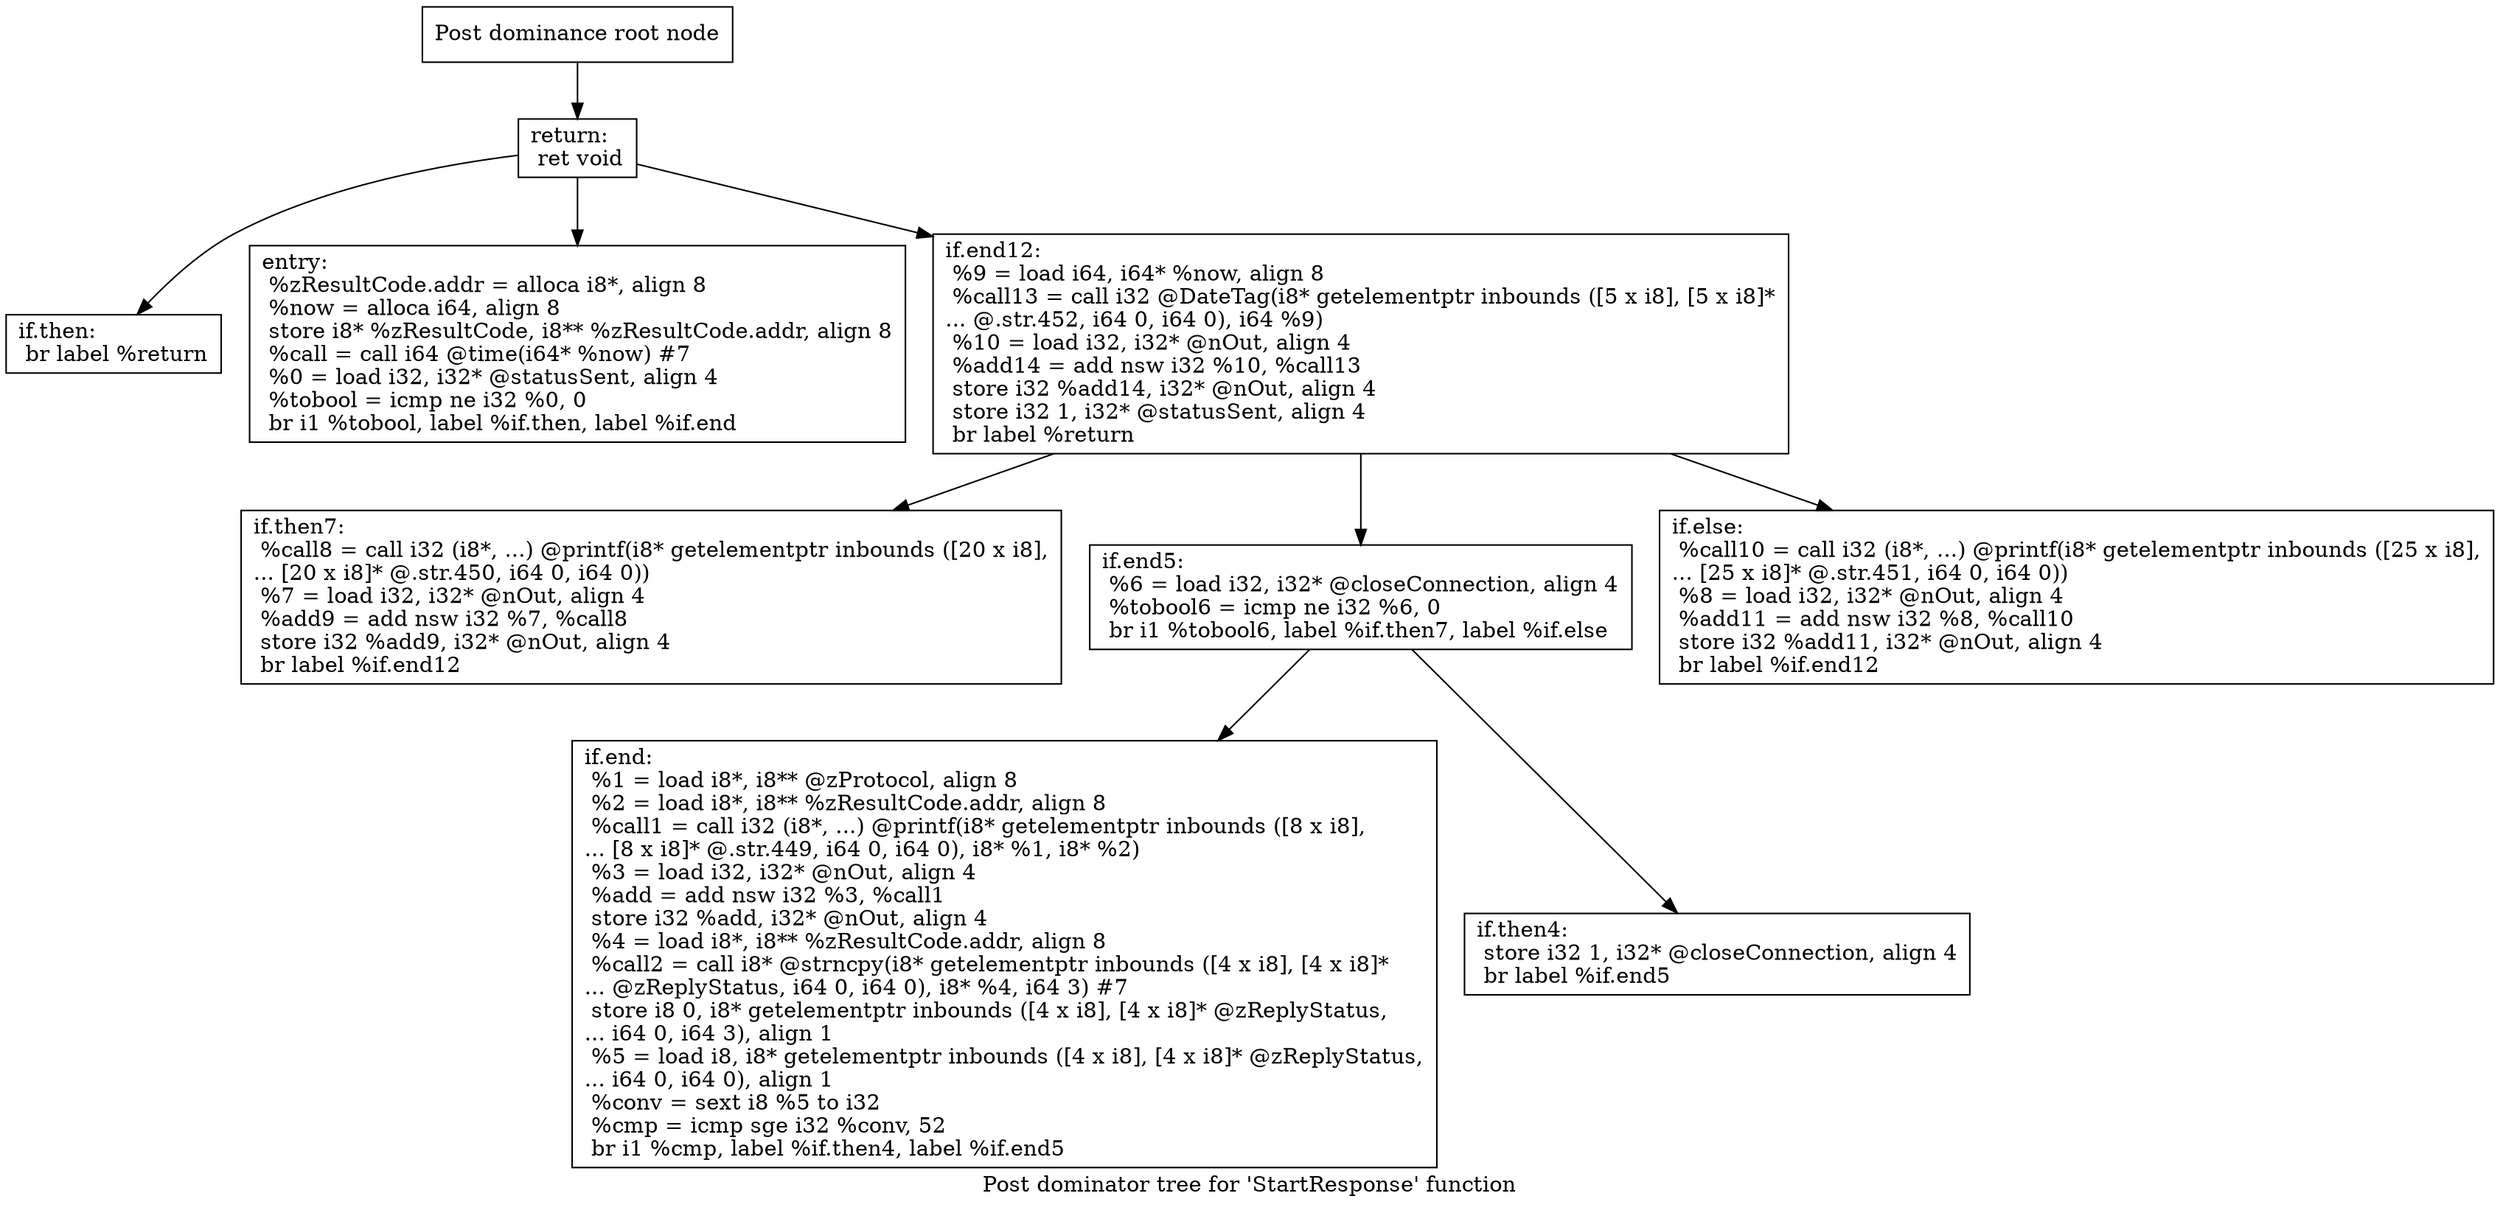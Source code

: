digraph "Post dominator tree for 'StartResponse' function" {
	label="Post dominator tree for 'StartResponse' function";

	Node0x2281cd0 [shape=record,label="{Post dominance root node}"];
	Node0x2281cd0 -> Node0x22b53b0;
	Node0x22b53b0 [shape=record,label="{return:                                           \l  ret void\l}"];
	Node0x22b53b0 -> Node0x22f0450;
	Node0x22b53b0 -> Node0x2254f20;
	Node0x22b53b0 -> Node0x22a4530;
	Node0x22f0450 [shape=record,label="{if.then:                                          \l  br label %return\l}"];
	Node0x2254f20 [shape=record,label="{entry:\l  %zResultCode.addr = alloca i8*, align 8\l  %now = alloca i64, align 8\l  store i8* %zResultCode, i8** %zResultCode.addr, align 8\l  %call = call i64 @time(i64* %now) #7\l  %0 = load i32, i32* @statusSent, align 4\l  %tobool = icmp ne i32 %0, 0\l  br i1 %tobool, label %if.then, label %if.end\l}"];
	Node0x22a4530 [shape=record,label="{if.end12:                                         \l  %9 = load i64, i64* %now, align 8\l  %call13 = call i32 @DateTag(i8* getelementptr inbounds ([5 x i8], [5 x i8]*\l... @.str.452, i64 0, i64 0), i64 %9)\l  %10 = load i32, i32* @nOut, align 4\l  %add14 = add nsw i32 %10, %call13\l  store i32 %add14, i32* @nOut, align 4\l  store i32 1, i32* @statusSent, align 4\l  br label %return\l}"];
	Node0x22a4530 -> Node0x2244750;
	Node0x22a4530 -> Node0x223ec60;
	Node0x22a4530 -> Node0x2239e10;
	Node0x2244750 [shape=record,label="{if.then7:                                         \l  %call8 = call i32 (i8*, ...) @printf(i8* getelementptr inbounds ([20 x i8],\l... [20 x i8]* @.str.450, i64 0, i64 0))\l  %7 = load i32, i32* @nOut, align 4\l  %add9 = add nsw i32 %7, %call8\l  store i32 %add9, i32* @nOut, align 4\l  br label %if.end12\l}"];
	Node0x223ec60 [shape=record,label="{if.end5:                                          \l  %6 = load i32, i32* @closeConnection, align 4\l  %tobool6 = icmp ne i32 %6, 0\l  br i1 %tobool6, label %if.then7, label %if.else\l}"];
	Node0x223ec60 -> Node0x2309f90;
	Node0x223ec60 -> Node0x2237a50;
	Node0x2309f90 [shape=record,label="{if.end:                                           \l  %1 = load i8*, i8** @zProtocol, align 8\l  %2 = load i8*, i8** %zResultCode.addr, align 8\l  %call1 = call i32 (i8*, ...) @printf(i8* getelementptr inbounds ([8 x i8],\l... [8 x i8]* @.str.449, i64 0, i64 0), i8* %1, i8* %2)\l  %3 = load i32, i32* @nOut, align 4\l  %add = add nsw i32 %3, %call1\l  store i32 %add, i32* @nOut, align 4\l  %4 = load i8*, i8** %zResultCode.addr, align 8\l  %call2 = call i8* @strncpy(i8* getelementptr inbounds ([4 x i8], [4 x i8]*\l... @zReplyStatus, i64 0, i64 0), i8* %4, i64 3) #7\l  store i8 0, i8* getelementptr inbounds ([4 x i8], [4 x i8]* @zReplyStatus,\l... i64 0, i64 3), align 1\l  %5 = load i8, i8* getelementptr inbounds ([4 x i8], [4 x i8]* @zReplyStatus,\l... i64 0, i64 0), align 1\l  %conv = sext i8 %5 to i32\l  %cmp = icmp sge i32 %conv, 52\l  br i1 %cmp, label %if.then4, label %if.end5\l}"];
	Node0x2237a50 [shape=record,label="{if.then4:                                         \l  store i32 1, i32* @closeConnection, align 4\l  br label %if.end5\l}"];
	Node0x2239e10 [shape=record,label="{if.else:                                          \l  %call10 = call i32 (i8*, ...) @printf(i8* getelementptr inbounds ([25 x i8],\l... [25 x i8]* @.str.451, i64 0, i64 0))\l  %8 = load i32, i32* @nOut, align 4\l  %add11 = add nsw i32 %8, %call10\l  store i32 %add11, i32* @nOut, align 4\l  br label %if.end12\l}"];
}
